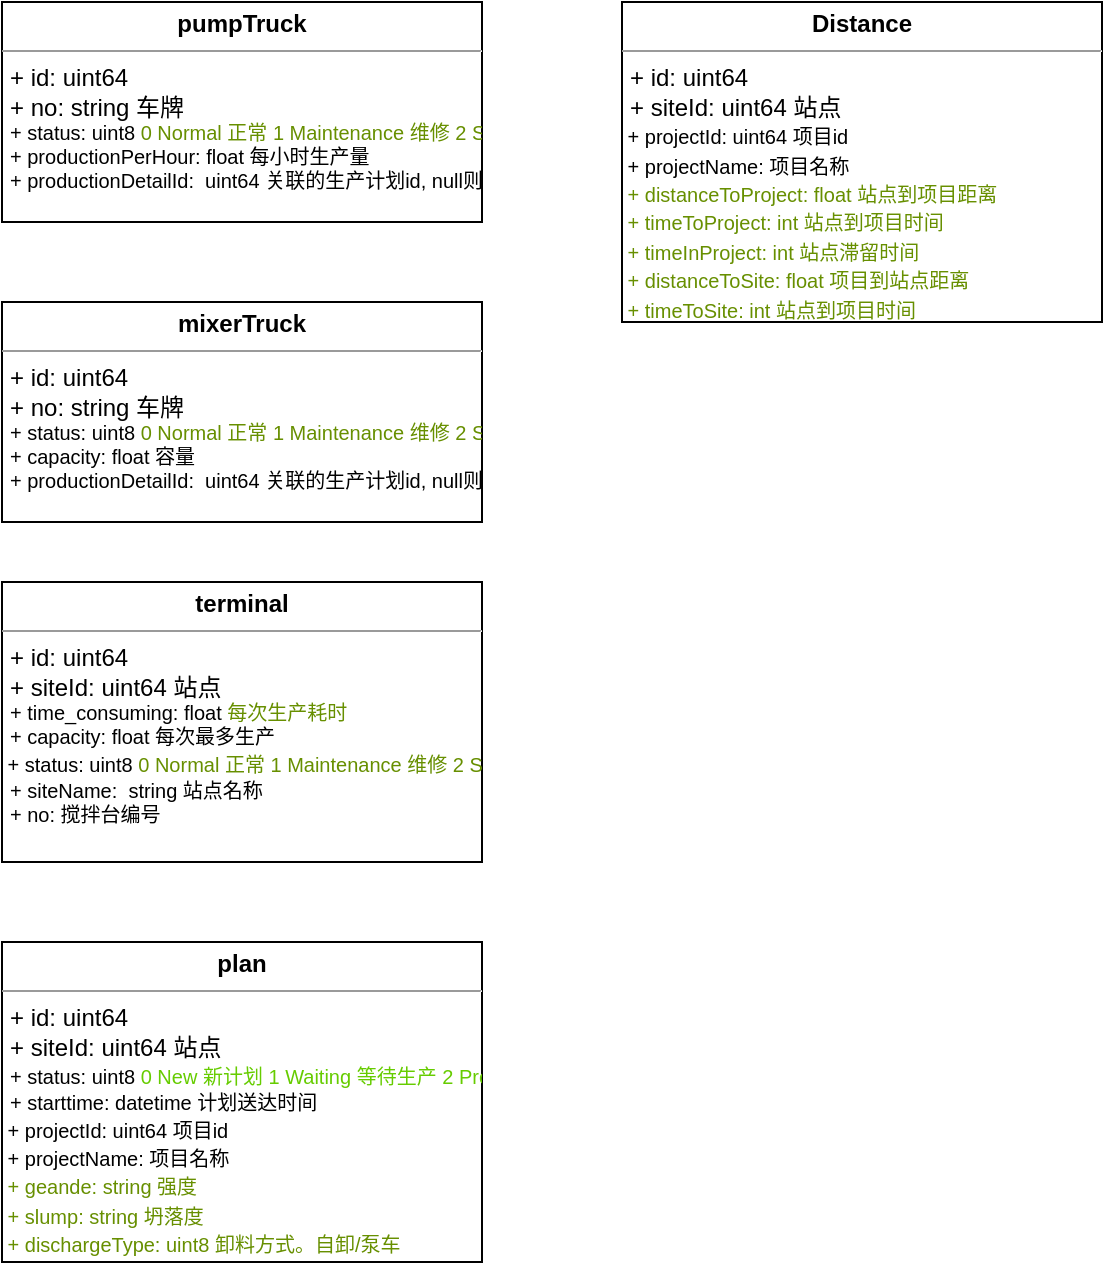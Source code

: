 <mxfile version="14.6.11" type="github">
  <diagram name="Page-1" id="c4acf3e9-155e-7222-9cf6-157b1a14988f">
    <mxGraphModel dx="876" dy="533" grid="1" gridSize="10" guides="1" tooltips="1" connect="1" arrows="1" fold="1" page="1" pageScale="1" pageWidth="850" pageHeight="1100" background="#ffffff" math="0" shadow="0">
      <root>
        <mxCell id="0" />
        <mxCell id="1" parent="0" />
        <mxCell id="5d2195bd80daf111-18" value="&lt;p style=&quot;margin: 0px ; margin-top: 4px ; text-align: center&quot;&gt;&lt;b&gt;pumpTruck&lt;/b&gt;&lt;/p&gt;&lt;hr size=&quot;1&quot;&gt;&lt;p style=&quot;margin: 0px ; margin-left: 4px&quot;&gt;+ id: uint64&lt;br&gt;+ no: string 车牌&lt;/p&gt;&lt;p style=&quot;margin: 0px 0px 0px 4px ; font-size: 10px&quot;&gt;&lt;span style=&quot;font-size: 10px&quot;&gt;+ status: uint8&amp;nbsp;&lt;/span&gt;&lt;font style=&quot;font-size: 10px&quot;&gt;&lt;span style=&quot;background-color: transparent ; color: rgb(103 , 143 , 0) ; font-family: , &amp;#34;helvetica neue&amp;#34; , &amp;#34;helvetica&amp;#34; , &amp;#34;pingfang sc&amp;#34; , &amp;#34;microsoft yahei&amp;#34; , &amp;#34;source han sans sc&amp;#34; , &amp;#34;noto sans cjk sc&amp;#34; , &amp;#34;wenquanyi micro hei&amp;#34; , sans-serif ; letter-spacing: 0pt ; font-size: 10px&quot;&gt;0 Normal 正常 1 Maintenance 维修 2 Stop 停用  3 TimeOff 休息&lt;/span&gt;&lt;/font&gt;&lt;/p&gt;&lt;p style=&quot;margin: 0px 0px 0px 4px ; font-size: 10px&quot;&gt;&lt;font style=&quot;font-size: 10px&quot;&gt;+ productionPerHour: float 每小时生产量&lt;/font&gt;&lt;/p&gt;&lt;p style=&quot;margin: 0px 0px 0px 4px ; font-size: 10px&quot;&gt;&lt;font style=&quot;font-size: 10px&quot;&gt;+ productionDetailId:&amp;nbsp; uint64 关联的生产计划id, null则表示没有生产计划&lt;/font&gt;&lt;/p&gt;&lt;p style=&quot;margin: 0px 0px 0px 4px ; font-size: 10px&quot;&gt;&lt;font style=&quot;font-size: 10px&quot;&gt;&lt;span style=&quot;background-color: transparent ; color: rgb(103 , 143 , 0) ; font-family: , &amp;#34;helvetica neue&amp;#34; , &amp;#34;helvetica&amp;#34; , &amp;#34;pingfang sc&amp;#34; , &amp;#34;microsoft yahei&amp;#34; , &amp;#34;source han sans sc&amp;#34; , &amp;#34;noto sans cjk sc&amp;#34; , &amp;#34;wenquanyi micro hei&amp;#34; , sans-serif ; letter-spacing: 0pt ; font-size: 10px&quot;&gt;&lt;br&gt;&lt;/span&gt;&lt;/font&gt;&lt;/p&gt;&lt;p style=&quot;margin: 0px 0px 0px 4px ; font-size: 10px&quot;&gt;&lt;font style=&quot;font-size: 10px&quot;&gt;&lt;span style=&quot;background-color: transparent ; color: rgb(103 , 143 , 0) ; font-family: , &amp;#34;helvetica neue&amp;#34; , &amp;#34;helvetica&amp;#34; , &amp;#34;pingfang sc&amp;#34; , &amp;#34;microsoft yahei&amp;#34; , &amp;#34;source han sans sc&amp;#34; , &amp;#34;noto sans cjk sc&amp;#34; , &amp;#34;wenquanyi micro hei&amp;#34; , sans-serif ; letter-spacing: 0pt ; font-size: 10px&quot;&gt;&lt;br&gt;&lt;/span&gt;&lt;/font&gt;&lt;/p&gt;&lt;p style=&quot;margin: 0px 0px 0px 4px ; font-size: 10px&quot;&gt;&lt;font style=&quot;font-size: 10px&quot;&gt;&lt;span style=&quot;background-color: transparent ; color: rgb(103 , 143 , 0) ; font-family: , &amp;#34;helvetica neue&amp;#34; , &amp;#34;helvetica&amp;#34; , &amp;#34;pingfang sc&amp;#34; , &amp;#34;microsoft yahei&amp;#34; , &amp;#34;source han sans sc&amp;#34; , &amp;#34;noto sans cjk sc&amp;#34; , &amp;#34;wenquanyi micro hei&amp;#34; , sans-serif ; letter-spacing: 0pt ; font-size: 10px&quot;&gt;&lt;br&gt;&lt;/span&gt;&lt;/font&gt;&lt;/p&gt;&lt;p style=&quot;margin: 0px 0px 0px 4px ; font-size: 10px&quot;&gt;&lt;font style=&quot;font-size: 10px&quot;&gt;&lt;span style=&quot;background-color: transparent ; color: rgb(103 , 143 , 0) ; font-family: , &amp;#34;helvetica neue&amp;#34; , &amp;#34;helvetica&amp;#34; , &amp;#34;pingfang sc&amp;#34; , &amp;#34;microsoft yahei&amp;#34; , &amp;#34;source han sans sc&amp;#34; , &amp;#34;noto sans cjk sc&amp;#34; , &amp;#34;wenquanyi micro hei&amp;#34; , sans-serif ; letter-spacing: 0pt ; font-size: 10px&quot;&gt;&lt;br&gt;&lt;/span&gt;&lt;/font&gt;&lt;/p&gt;&lt;font style=&quot;font-size: 10px&quot;&gt;&lt;/font&gt;&lt;div style=&quot;font-size: 10px&quot;&gt;&lt;div class=&quot;document&quot; style=&quot;font-size: 10px&quot;&gt;&lt;p class=&quot;paragraph text-align-type-left pap-line-1.3 pap-line-rule-auto pap-spacing-before-3pt pap-spacing-after-3pt&quot; style=&quot;line-height: 130% ; margin-top: 4px ; margin-bottom: 4px ; font-size: 10px&quot;&gt;&lt;font style=&quot;font-size: 10px&quot;&gt;&lt;span style=&quot;font-family: , &amp;#34;helvetica neue&amp;#34; , &amp;#34;helvetica&amp;#34; , &amp;#34;pingfang sc&amp;#34; , &amp;#34;microsoft yahei&amp;#34; , &amp;#34;source han sans sc&amp;#34; , &amp;#34;noto sans cjk sc&amp;#34; , &amp;#34;wenquanyi micro hei&amp;#34; , sans-serif ; color: rgb(51 , 51 , 51) ; background: transparent ; letter-spacing: 0pt ; vertical-align: baseline ; font-size: 10px&quot;&gt;&lt;/span&gt;&lt;/font&gt;&lt;/p&gt;&lt;/div&gt;&lt;/div&gt;&lt;hr size=&quot;1&quot; style=&quot;font-size: 10px&quot;&gt;&lt;p style=&quot;margin: 0px ; margin-left: 4px&quot;&gt;&lt;br&gt;&lt;/p&gt;&lt;p style=&quot;margin: 0px ; margin-left: 4px&quot;&gt;&lt;br&gt;&lt;/p&gt;" style="verticalAlign=top;align=left;overflow=fill;fontSize=12;fontFamily=Helvetica;html=1;rounded=0;shadow=0;comic=0;labelBackgroundColor=none;strokeWidth=1" parent="1" vertex="1">
          <mxGeometry x="50" y="60" width="240" height="110" as="geometry" />
        </mxCell>
        <mxCell id="L9_oCywaG9pHtZvXco6K-1" style="edgeStyle=orthogonalEdgeStyle;rounded=0;orthogonalLoop=1;jettySize=auto;html=1;exitX=0.5;exitY=1;exitDx=0;exitDy=0;" edge="1" parent="1" source="5d2195bd80daf111-18" target="5d2195bd80daf111-18">
          <mxGeometry relative="1" as="geometry" />
        </mxCell>
        <mxCell id="L9_oCywaG9pHtZvXco6K-2" value="&lt;p style=&quot;margin: 0px ; margin-top: 4px ; text-align: center&quot;&gt;&lt;b&gt;mixerTruck&lt;/b&gt;&lt;/p&gt;&lt;hr size=&quot;1&quot;&gt;&lt;p style=&quot;margin: 0px ; margin-left: 4px&quot;&gt;+ id: uint64&lt;br&gt;+ no: string 车牌&lt;/p&gt;&lt;p style=&quot;margin: 0px 0px 0px 4px ; font-size: 10px&quot;&gt;&lt;span style=&quot;font-size: 10px&quot;&gt;+ status: uint8&amp;nbsp;&lt;/span&gt;&lt;font style=&quot;font-size: 10px&quot;&gt;&lt;span style=&quot;background-color: transparent ; color: rgb(103 , 143 , 0) ; font-family: , &amp;#34;helvetica neue&amp;#34; , &amp;#34;helvetica&amp;#34; , &amp;#34;pingfang sc&amp;#34; , &amp;#34;microsoft yahei&amp;#34; , &amp;#34;source han sans sc&amp;#34; , &amp;#34;noto sans cjk sc&amp;#34; , &amp;#34;wenquanyi micro hei&amp;#34; , sans-serif ; letter-spacing: 0pt ; font-size: 10px&quot;&gt;0 Normal 正常 1 Maintenance 维修 2 Stop 停用  3 TimeOff 休息&lt;/span&gt;&lt;/font&gt;&lt;/p&gt;&lt;p style=&quot;margin: 0px 0px 0px 4px ; font-size: 10px&quot;&gt;&lt;font style=&quot;font-size: 10px&quot;&gt;+ capacity: float 容量&lt;/font&gt;&lt;/p&gt;&lt;p style=&quot;margin: 0px 0px 0px 4px ; font-size: 10px&quot;&gt;&lt;font style=&quot;font-size: 10px&quot;&gt;+ productionDetailId:&amp;nbsp; uint64 关联的生产计划id, null则表示没有生产计划&lt;/font&gt;&lt;/p&gt;&lt;p style=&quot;margin: 0px 0px 0px 4px ; font-size: 10px&quot;&gt;&lt;font style=&quot;font-size: 10px&quot;&gt;&lt;span style=&quot;background-color: transparent ; color: rgb(103 , 143 , 0) ; font-family: , &amp;#34;helvetica neue&amp;#34; , &amp;#34;helvetica&amp;#34; , &amp;#34;pingfang sc&amp;#34; , &amp;#34;microsoft yahei&amp;#34; , &amp;#34;source han sans sc&amp;#34; , &amp;#34;noto sans cjk sc&amp;#34; , &amp;#34;wenquanyi micro hei&amp;#34; , sans-serif ; letter-spacing: 0pt ; font-size: 10px&quot;&gt;&lt;br&gt;&lt;/span&gt;&lt;/font&gt;&lt;/p&gt;&lt;p style=&quot;margin: 0px 0px 0px 4px ; font-size: 10px&quot;&gt;&lt;font style=&quot;font-size: 10px&quot;&gt;&lt;span style=&quot;background-color: transparent ; color: rgb(103 , 143 , 0) ; font-family: , &amp;#34;helvetica neue&amp;#34; , &amp;#34;helvetica&amp;#34; , &amp;#34;pingfang sc&amp;#34; , &amp;#34;microsoft yahei&amp;#34; , &amp;#34;source han sans sc&amp;#34; , &amp;#34;noto sans cjk sc&amp;#34; , &amp;#34;wenquanyi micro hei&amp;#34; , sans-serif ; letter-spacing: 0pt ; font-size: 10px&quot;&gt;&lt;br&gt;&lt;/span&gt;&lt;/font&gt;&lt;/p&gt;&lt;p style=&quot;margin: 0px 0px 0px 4px ; font-size: 10px&quot;&gt;&lt;font style=&quot;font-size: 10px&quot;&gt;&lt;span style=&quot;background-color: transparent ; color: rgb(103 , 143 , 0) ; font-family: , &amp;#34;helvetica neue&amp;#34; , &amp;#34;helvetica&amp;#34; , &amp;#34;pingfang sc&amp;#34; , &amp;#34;microsoft yahei&amp;#34; , &amp;#34;source han sans sc&amp;#34; , &amp;#34;noto sans cjk sc&amp;#34; , &amp;#34;wenquanyi micro hei&amp;#34; , sans-serif ; letter-spacing: 0pt ; font-size: 10px&quot;&gt;&lt;br&gt;&lt;/span&gt;&lt;/font&gt;&lt;/p&gt;&lt;p style=&quot;margin: 0px 0px 0px 4px ; font-size: 10px&quot;&gt;&lt;font style=&quot;font-size: 10px&quot;&gt;&lt;span style=&quot;background-color: transparent ; color: rgb(103 , 143 , 0) ; font-family: , &amp;#34;helvetica neue&amp;#34; , &amp;#34;helvetica&amp;#34; , &amp;#34;pingfang sc&amp;#34; , &amp;#34;microsoft yahei&amp;#34; , &amp;#34;source han sans sc&amp;#34; , &amp;#34;noto sans cjk sc&amp;#34; , &amp;#34;wenquanyi micro hei&amp;#34; , sans-serif ; letter-spacing: 0pt ; font-size: 10px&quot;&gt;&lt;br&gt;&lt;/span&gt;&lt;/font&gt;&lt;/p&gt;&lt;font style=&quot;font-size: 10px&quot;&gt;&lt;/font&gt;&lt;div style=&quot;font-size: 10px&quot;&gt;&lt;div class=&quot;document&quot; style=&quot;font-size: 10px&quot;&gt;&lt;p class=&quot;paragraph text-align-type-left pap-line-1.3 pap-line-rule-auto pap-spacing-before-3pt pap-spacing-after-3pt&quot; style=&quot;line-height: 130% ; margin-top: 4px ; margin-bottom: 4px ; font-size: 10px&quot;&gt;&lt;font style=&quot;font-size: 10px&quot;&gt;&lt;span style=&quot;font-family: , &amp;#34;helvetica neue&amp;#34; , &amp;#34;helvetica&amp;#34; , &amp;#34;pingfang sc&amp;#34; , &amp;#34;microsoft yahei&amp;#34; , &amp;#34;source han sans sc&amp;#34; , &amp;#34;noto sans cjk sc&amp;#34; , &amp;#34;wenquanyi micro hei&amp;#34; , sans-serif ; color: rgb(51 , 51 , 51) ; background: transparent ; letter-spacing: 0pt ; vertical-align: baseline ; font-size: 10px&quot;&gt;&lt;/span&gt;&lt;/font&gt;&lt;/p&gt;&lt;/div&gt;&lt;/div&gt;&lt;hr size=&quot;1&quot; style=&quot;font-size: 10px&quot;&gt;&lt;p style=&quot;margin: 0px ; margin-left: 4px&quot;&gt;&lt;br&gt;&lt;/p&gt;&lt;p style=&quot;margin: 0px ; margin-left: 4px&quot;&gt;&lt;br&gt;&lt;/p&gt;" style="verticalAlign=top;align=left;overflow=fill;fontSize=12;fontFamily=Helvetica;html=1;rounded=0;shadow=0;comic=0;labelBackgroundColor=none;strokeWidth=1" vertex="1" parent="1">
          <mxGeometry x="50" y="210" width="240" height="110" as="geometry" />
        </mxCell>
        <mxCell id="L9_oCywaG9pHtZvXco6K-3" value="&lt;p style=&quot;margin: 0px ; margin-top: 4px ; text-align: center&quot;&gt;&lt;b&gt;terminal&lt;/b&gt;&lt;/p&gt;&lt;hr size=&quot;1&quot;&gt;&lt;p style=&quot;margin: 0px ; margin-left: 4px&quot;&gt;+ id: uint64&lt;br&gt;+ siteId: uint64 站点&lt;/p&gt;&lt;p style=&quot;margin: 0px 0px 0px 4px ; font-size: 10px&quot;&gt;&lt;span style=&quot;font-size: 10px&quot;&gt;+ time_consuming: float &lt;font color=&quot;#678f00&quot;&gt;每次生产耗时&lt;/font&gt;&lt;/span&gt;&lt;/p&gt;&lt;p style=&quot;margin: 0px 0px 0px 4px ; font-size: 10px&quot;&gt;&lt;font style=&quot;font-size: 10px&quot;&gt;+ capacity: float 每次最多生产&lt;/font&gt;&lt;/p&gt;&lt;span style=&quot;font-size: 10px&quot;&gt;&amp;nbsp;+ status: uint8&amp;nbsp;&lt;/span&gt;&lt;font style=&quot;font-size: 10px&quot;&gt;&lt;span style=&quot;background-color: transparent ; color: rgb(103 , 143 , 0) ; letter-spacing: 0pt&quot;&gt;0 Normal 正常 1 Maintenance 维修 2 Stop 停用 3 TimeOff 休息&lt;/span&gt;&lt;/font&gt;&lt;p style=&quot;margin: 0px 0px 0px 4px ; font-size: 10px&quot;&gt;&lt;span&gt;+ siteName:&amp;nbsp; string 站点名称&lt;/span&gt;&lt;br&gt;&lt;/p&gt;&lt;p style=&quot;margin: 0px 0px 0px 4px ; font-size: 10px&quot;&gt;&lt;span&gt;+ no: 搅拌台编号&lt;/span&gt;&lt;/p&gt;&lt;br&gt;&lt;p style=&quot;margin: 0px 0px 0px 4px ; font-size: 10px&quot;&gt;&lt;font style=&quot;font-size: 10px&quot;&gt;&lt;span style=&quot;background-color: transparent ; color: rgb(103 , 143 , 0) ; font-family: , &amp;#34;helvetica neue&amp;#34; , &amp;#34;helvetica&amp;#34; , &amp;#34;pingfang sc&amp;#34; , &amp;#34;microsoft yahei&amp;#34; , &amp;#34;source han sans sc&amp;#34; , &amp;#34;noto sans cjk sc&amp;#34; , &amp;#34;wenquanyi micro hei&amp;#34; , sans-serif ; letter-spacing: 0pt ; font-size: 10px&quot;&gt;&lt;br&gt;&lt;/span&gt;&lt;/font&gt;&lt;/p&gt;&lt;p style=&quot;margin: 0px 0px 0px 4px ; font-size: 10px&quot;&gt;&lt;font style=&quot;font-size: 10px&quot;&gt;&lt;span style=&quot;background-color: transparent ; color: rgb(103 , 143 , 0) ; font-family: , &amp;#34;helvetica neue&amp;#34; , &amp;#34;helvetica&amp;#34; , &amp;#34;pingfang sc&amp;#34; , &amp;#34;microsoft yahei&amp;#34; , &amp;#34;source han sans sc&amp;#34; , &amp;#34;noto sans cjk sc&amp;#34; , &amp;#34;wenquanyi micro hei&amp;#34; , sans-serif ; letter-spacing: 0pt ; font-size: 10px&quot;&gt;&lt;br&gt;&lt;/span&gt;&lt;/font&gt;&lt;/p&gt;&lt;p style=&quot;margin: 0px 0px 0px 4px ; font-size: 10px&quot;&gt;&lt;font style=&quot;font-size: 10px&quot;&gt;&lt;span style=&quot;background-color: transparent ; color: rgb(103 , 143 , 0) ; font-family: , &amp;#34;helvetica neue&amp;#34; , &amp;#34;helvetica&amp;#34; , &amp;#34;pingfang sc&amp;#34; , &amp;#34;microsoft yahei&amp;#34; , &amp;#34;source han sans sc&amp;#34; , &amp;#34;noto sans cjk sc&amp;#34; , &amp;#34;wenquanyi micro hei&amp;#34; , sans-serif ; letter-spacing: 0pt ; font-size: 10px&quot;&gt;&lt;br&gt;&lt;/span&gt;&lt;/font&gt;&lt;/p&gt;&lt;p style=&quot;margin: 0px 0px 0px 4px ; font-size: 10px&quot;&gt;&lt;font style=&quot;font-size: 10px&quot;&gt;&lt;span style=&quot;background-color: transparent ; color: rgb(103 , 143 , 0) ; font-family: , &amp;#34;helvetica neue&amp;#34; , &amp;#34;helvetica&amp;#34; , &amp;#34;pingfang sc&amp;#34; , &amp;#34;microsoft yahei&amp;#34; , &amp;#34;source han sans sc&amp;#34; , &amp;#34;noto sans cjk sc&amp;#34; , &amp;#34;wenquanyi micro hei&amp;#34; , sans-serif ; letter-spacing: 0pt ; font-size: 10px&quot;&gt;&lt;br&gt;&lt;/span&gt;&lt;/font&gt;&lt;/p&gt;&lt;font style=&quot;font-size: 10px&quot;&gt;&lt;/font&gt;&lt;div style=&quot;font-size: 10px&quot;&gt;&lt;div class=&quot;document&quot; style=&quot;font-size: 10px&quot;&gt;&lt;p class=&quot;paragraph text-align-type-left pap-line-1.3 pap-line-rule-auto pap-spacing-before-3pt pap-spacing-after-3pt&quot; style=&quot;line-height: 130% ; margin-top: 4px ; margin-bottom: 4px ; font-size: 10px&quot;&gt;&lt;font style=&quot;font-size: 10px&quot;&gt;&lt;span style=&quot;font-family: , &amp;#34;helvetica neue&amp;#34; , &amp;#34;helvetica&amp;#34; , &amp;#34;pingfang sc&amp;#34; , &amp;#34;microsoft yahei&amp;#34; , &amp;#34;source han sans sc&amp;#34; , &amp;#34;noto sans cjk sc&amp;#34; , &amp;#34;wenquanyi micro hei&amp;#34; , sans-serif ; color: rgb(51 , 51 , 51) ; background: transparent ; letter-spacing: 0pt ; vertical-align: baseline ; font-size: 10px&quot;&gt;&lt;/span&gt;&lt;/font&gt;&lt;/p&gt;&lt;/div&gt;&lt;/div&gt;&lt;hr size=&quot;1&quot; style=&quot;font-size: 10px&quot;&gt;&lt;p style=&quot;margin: 0px ; margin-left: 4px&quot;&gt;&lt;br&gt;&lt;/p&gt;&lt;p style=&quot;margin: 0px ; margin-left: 4px&quot;&gt;&lt;br&gt;&lt;/p&gt;" style="verticalAlign=top;align=left;overflow=fill;fontSize=12;fontFamily=Helvetica;html=1;rounded=0;shadow=0;comic=0;labelBackgroundColor=none;strokeWidth=1" vertex="1" parent="1">
          <mxGeometry x="50" y="350" width="240" height="140" as="geometry" />
        </mxCell>
        <mxCell id="L9_oCywaG9pHtZvXco6K-4" value="&lt;p style=&quot;margin: 0px ; margin-top: 4px ; text-align: center&quot;&gt;&lt;b&gt;plan&lt;/b&gt;&lt;/p&gt;&lt;hr size=&quot;1&quot;&gt;&lt;p style=&quot;margin: 0px ; margin-left: 4px&quot;&gt;+ id: uint64&lt;br&gt;+ siteId: uint64 站点&lt;/p&gt;&lt;p style=&quot;margin: 0px 0px 0px 4px&quot;&gt;&lt;span style=&quot;font-size: 10px&quot;&gt;+ status: uint8&amp;nbsp;&lt;/span&gt;&lt;span style=&quot;background-color: transparent ; font-family: , &amp;#34;helvetica neue&amp;#34; , &amp;#34;helvetica&amp;#34; , &amp;#34;pingfang sc&amp;#34; , &amp;#34;microsoft yahei&amp;#34; , &amp;#34;source han sans sc&amp;#34; , &amp;#34;noto sans cjk sc&amp;#34; , &amp;#34;wenquanyi micro hei&amp;#34; , sans-serif ; letter-spacing: 0pt&quot;&gt;&lt;font style=&quot;font-size: 10px&quot; color=&quot;#66cc00&quot;&gt;0 New 新计划 1 Waiting 等待生产 2 Processing 正在生产 3 Finished 生产完成 4 Cancelled 生产取消&lt;/font&gt;&lt;/span&gt;&lt;/p&gt;&lt;p style=&quot;margin: 0px 0px 0px 4px ; font-size: 10px&quot;&gt;&lt;font style=&quot;font-size: 10px&quot;&gt;+ starttime: datetime 计划送达时间&lt;/font&gt;&lt;/p&gt;&lt;span style=&quot;font-size: 10px&quot;&gt;&amp;nbsp;+ projectId: uint64&amp;nbsp;项目id&lt;br&gt;&lt;font color=&quot;#678f00&quot;&gt;&amp;nbsp;&lt;/font&gt;&lt;/span&gt;&lt;span style=&quot;font-size: 10px&quot;&gt;+ projectName: 项目名称&lt;br&gt;&lt;/span&gt;&lt;span style=&quot;font-size: 10px&quot;&gt;&lt;font color=&quot;#678f00&quot;&gt;&amp;nbsp;+ geande: string 强度&lt;br&gt;&amp;nbsp;+ slump: string 坍落度&lt;br&gt;&amp;nbsp;+ dischargeType: uint8 卸料方式。自卸/泵车&lt;br&gt;&lt;/font&gt;&lt;/span&gt;&lt;br&gt;&lt;p style=&quot;margin: 0px 0px 0px 4px ; font-size: 10px&quot;&gt;&lt;font style=&quot;font-size: 10px&quot;&gt;&lt;span style=&quot;background-color: transparent ; color: rgb(103 , 143 , 0) ; font-family: , &amp;#34;helvetica neue&amp;#34; , &amp;#34;helvetica&amp;#34; , &amp;#34;pingfang sc&amp;#34; , &amp;#34;microsoft yahei&amp;#34; , &amp;#34;source han sans sc&amp;#34; , &amp;#34;noto sans cjk sc&amp;#34; , &amp;#34;wenquanyi micro hei&amp;#34; , sans-serif ; letter-spacing: 0pt ; font-size: 10px&quot;&gt;&lt;br&gt;&lt;/span&gt;&lt;/font&gt;&lt;/p&gt;&lt;p style=&quot;margin: 0px 0px 0px 4px ; font-size: 10px&quot;&gt;&lt;font style=&quot;font-size: 10px&quot;&gt;&lt;span style=&quot;background-color: transparent ; color: rgb(103 , 143 , 0) ; font-family: , &amp;#34;helvetica neue&amp;#34; , &amp;#34;helvetica&amp;#34; , &amp;#34;pingfang sc&amp;#34; , &amp;#34;microsoft yahei&amp;#34; , &amp;#34;source han sans sc&amp;#34; , &amp;#34;noto sans cjk sc&amp;#34; , &amp;#34;wenquanyi micro hei&amp;#34; , sans-serif ; letter-spacing: 0pt ; font-size: 10px&quot;&gt;&lt;br&gt;&lt;/span&gt;&lt;/font&gt;&lt;/p&gt;&lt;p style=&quot;margin: 0px 0px 0px 4px ; font-size: 10px&quot;&gt;&lt;font style=&quot;font-size: 10px&quot;&gt;&lt;span style=&quot;background-color: transparent ; color: rgb(103 , 143 , 0) ; font-family: , &amp;#34;helvetica neue&amp;#34; , &amp;#34;helvetica&amp;#34; , &amp;#34;pingfang sc&amp;#34; , &amp;#34;microsoft yahei&amp;#34; , &amp;#34;source han sans sc&amp;#34; , &amp;#34;noto sans cjk sc&amp;#34; , &amp;#34;wenquanyi micro hei&amp;#34; , sans-serif ; letter-spacing: 0pt ; font-size: 10px&quot;&gt;&lt;br&gt;&lt;/span&gt;&lt;/font&gt;&lt;/p&gt;&lt;p style=&quot;margin: 0px 0px 0px 4px ; font-size: 10px&quot;&gt;&lt;font style=&quot;font-size: 10px&quot;&gt;&lt;span style=&quot;background-color: transparent ; color: rgb(103 , 143 , 0) ; font-family: , &amp;#34;helvetica neue&amp;#34; , &amp;#34;helvetica&amp;#34; , &amp;#34;pingfang sc&amp;#34; , &amp;#34;microsoft yahei&amp;#34; , &amp;#34;source han sans sc&amp;#34; , &amp;#34;noto sans cjk sc&amp;#34; , &amp;#34;wenquanyi micro hei&amp;#34; , sans-serif ; letter-spacing: 0pt ; font-size: 10px&quot;&gt;&lt;br&gt;&lt;/span&gt;&lt;/font&gt;&lt;/p&gt;&lt;font style=&quot;font-size: 10px&quot;&gt;&lt;/font&gt;&lt;div style=&quot;font-size: 10px&quot;&gt;&lt;div class=&quot;document&quot; style=&quot;font-size: 10px&quot;&gt;&lt;p class=&quot;paragraph text-align-type-left pap-line-1.3 pap-line-rule-auto pap-spacing-before-3pt pap-spacing-after-3pt&quot; style=&quot;line-height: 130% ; margin-top: 4px ; margin-bottom: 4px ; font-size: 10px&quot;&gt;&lt;font style=&quot;font-size: 10px&quot;&gt;&lt;span style=&quot;font-family: , &amp;#34;helvetica neue&amp;#34; , &amp;#34;helvetica&amp;#34; , &amp;#34;pingfang sc&amp;#34; , &amp;#34;microsoft yahei&amp;#34; , &amp;#34;source han sans sc&amp;#34; , &amp;#34;noto sans cjk sc&amp;#34; , &amp;#34;wenquanyi micro hei&amp;#34; , sans-serif ; color: rgb(51 , 51 , 51) ; background: transparent ; letter-spacing: 0pt ; vertical-align: baseline ; font-size: 10px&quot;&gt;&lt;/span&gt;&lt;/font&gt;&lt;/p&gt;&lt;/div&gt;&lt;/div&gt;&lt;hr size=&quot;1&quot; style=&quot;font-size: 10px&quot;&gt;&lt;p style=&quot;margin: 0px ; margin-left: 4px&quot;&gt;&lt;br&gt;&lt;/p&gt;&lt;p style=&quot;margin: 0px ; margin-left: 4px&quot;&gt;&lt;br&gt;&lt;/p&gt;" style="verticalAlign=top;align=left;overflow=fill;fontSize=12;fontFamily=Helvetica;html=1;rounded=0;shadow=0;comic=0;labelBackgroundColor=none;strokeWidth=1" vertex="1" parent="1">
          <mxGeometry x="50" y="530" width="240" height="160" as="geometry" />
        </mxCell>
        <mxCell id="L9_oCywaG9pHtZvXco6K-5" value="&lt;p style=&quot;margin: 0px ; margin-top: 4px ; text-align: center&quot;&gt;&lt;b&gt;Distance&lt;/b&gt;&lt;/p&gt;&lt;hr size=&quot;1&quot;&gt;&lt;p style=&quot;margin: 0px ; margin-left: 4px&quot;&gt;+ id: uint64&lt;br&gt;+ siteId: uint64 站点&lt;/p&gt;&lt;p style=&quot;margin: 0px 0px 0px 4px&quot;&gt;&lt;/p&gt;&lt;span style=&quot;font-size: 10px&quot;&gt;&amp;nbsp;+ projectId: uint64&amp;nbsp;项目id&lt;br&gt;&lt;font color=&quot;#678f00&quot;&gt;&amp;nbsp;&lt;/font&gt;&lt;/span&gt;&lt;span style=&quot;font-size: 10px&quot;&gt;+ projectName: 项目名称&lt;br&gt;&lt;/span&gt;&lt;span style=&quot;font-size: 10px&quot;&gt;&lt;font color=&quot;#678f00&quot;&gt;&amp;nbsp;+ distanceToProject: float 站点到项目距离&lt;br&gt;&amp;nbsp;+ timeToProject: int 站点到项目时间&lt;br&gt;&amp;nbsp;+ timeInProject: int 站点滞留时间&lt;br&gt;&amp;nbsp;+ distanceToSite: float 项目到站点距离&lt;br&gt;&amp;nbsp;+ timeToSite: int 站点到项目时间&lt;br&gt;&amp;nbsp;+ slump: string 坍落度&lt;br&gt;&amp;nbsp;+ dischargeType: uint8 卸料方式。自卸/泵车&lt;br&gt;&lt;/font&gt;&lt;/span&gt;&lt;br&gt;&lt;p style=&quot;margin: 0px 0px 0px 4px ; font-size: 10px&quot;&gt;&lt;font style=&quot;font-size: 10px&quot;&gt;&lt;span style=&quot;background-color: transparent ; color: rgb(103 , 143 , 0) ; font-family: , &amp;#34;helvetica neue&amp;#34; , &amp;#34;helvetica&amp;#34; , &amp;#34;pingfang sc&amp;#34; , &amp;#34;microsoft yahei&amp;#34; , &amp;#34;source han sans sc&amp;#34; , &amp;#34;noto sans cjk sc&amp;#34; , &amp;#34;wenquanyi micro hei&amp;#34; , sans-serif ; letter-spacing: 0pt ; font-size: 10px&quot;&gt;&lt;br&gt;&lt;/span&gt;&lt;/font&gt;&lt;/p&gt;&lt;p style=&quot;margin: 0px 0px 0px 4px ; font-size: 10px&quot;&gt;&lt;font style=&quot;font-size: 10px&quot;&gt;&lt;span style=&quot;background-color: transparent ; color: rgb(103 , 143 , 0) ; font-family: , &amp;#34;helvetica neue&amp;#34; , &amp;#34;helvetica&amp;#34; , &amp;#34;pingfang sc&amp;#34; , &amp;#34;microsoft yahei&amp;#34; , &amp;#34;source han sans sc&amp;#34; , &amp;#34;noto sans cjk sc&amp;#34; , &amp;#34;wenquanyi micro hei&amp;#34; , sans-serif ; letter-spacing: 0pt ; font-size: 10px&quot;&gt;&lt;br&gt;&lt;/span&gt;&lt;/font&gt;&lt;/p&gt;&lt;p style=&quot;margin: 0px 0px 0px 4px ; font-size: 10px&quot;&gt;&lt;font style=&quot;font-size: 10px&quot;&gt;&lt;span style=&quot;background-color: transparent ; color: rgb(103 , 143 , 0) ; font-family: , &amp;#34;helvetica neue&amp;#34; , &amp;#34;helvetica&amp;#34; , &amp;#34;pingfang sc&amp;#34; , &amp;#34;microsoft yahei&amp;#34; , &amp;#34;source han sans sc&amp;#34; , &amp;#34;noto sans cjk sc&amp;#34; , &amp;#34;wenquanyi micro hei&amp;#34; , sans-serif ; letter-spacing: 0pt ; font-size: 10px&quot;&gt;&lt;br&gt;&lt;/span&gt;&lt;/font&gt;&lt;/p&gt;&lt;p style=&quot;margin: 0px 0px 0px 4px ; font-size: 10px&quot;&gt;&lt;font style=&quot;font-size: 10px&quot;&gt;&lt;span style=&quot;background-color: transparent ; color: rgb(103 , 143 , 0) ; font-family: , &amp;#34;helvetica neue&amp;#34; , &amp;#34;helvetica&amp;#34; , &amp;#34;pingfang sc&amp;#34; , &amp;#34;microsoft yahei&amp;#34; , &amp;#34;source han sans sc&amp;#34; , &amp;#34;noto sans cjk sc&amp;#34; , &amp;#34;wenquanyi micro hei&amp;#34; , sans-serif ; letter-spacing: 0pt ; font-size: 10px&quot;&gt;&lt;br&gt;&lt;/span&gt;&lt;/font&gt;&lt;/p&gt;&lt;font style=&quot;font-size: 10px&quot;&gt;&lt;/font&gt;&lt;div style=&quot;font-size: 10px&quot;&gt;&lt;div class=&quot;document&quot; style=&quot;font-size: 10px&quot;&gt;&lt;p class=&quot;paragraph text-align-type-left pap-line-1.3 pap-line-rule-auto pap-spacing-before-3pt pap-spacing-after-3pt&quot; style=&quot;line-height: 130% ; margin-top: 4px ; margin-bottom: 4px ; font-size: 10px&quot;&gt;&lt;font style=&quot;font-size: 10px&quot;&gt;&lt;span style=&quot;font-family: , &amp;#34;helvetica neue&amp;#34; , &amp;#34;helvetica&amp;#34; , &amp;#34;pingfang sc&amp;#34; , &amp;#34;microsoft yahei&amp;#34; , &amp;#34;source han sans sc&amp;#34; , &amp;#34;noto sans cjk sc&amp;#34; , &amp;#34;wenquanyi micro hei&amp;#34; , sans-serif ; color: rgb(51 , 51 , 51) ; background: transparent ; letter-spacing: 0pt ; vertical-align: baseline ; font-size: 10px&quot;&gt;&lt;/span&gt;&lt;/font&gt;&lt;/p&gt;&lt;/div&gt;&lt;/div&gt;&lt;hr size=&quot;1&quot; style=&quot;font-size: 10px&quot;&gt;&lt;p style=&quot;margin: 0px ; margin-left: 4px&quot;&gt;&lt;br&gt;&lt;/p&gt;&lt;p style=&quot;margin: 0px ; margin-left: 4px&quot;&gt;&lt;br&gt;&lt;/p&gt;" style="verticalAlign=top;align=left;overflow=fill;fontSize=12;fontFamily=Helvetica;html=1;rounded=0;shadow=0;comic=0;labelBackgroundColor=none;strokeWidth=1" vertex="1" parent="1">
          <mxGeometry x="360" y="60" width="240" height="160" as="geometry" />
        </mxCell>
      </root>
    </mxGraphModel>
  </diagram>
</mxfile>
